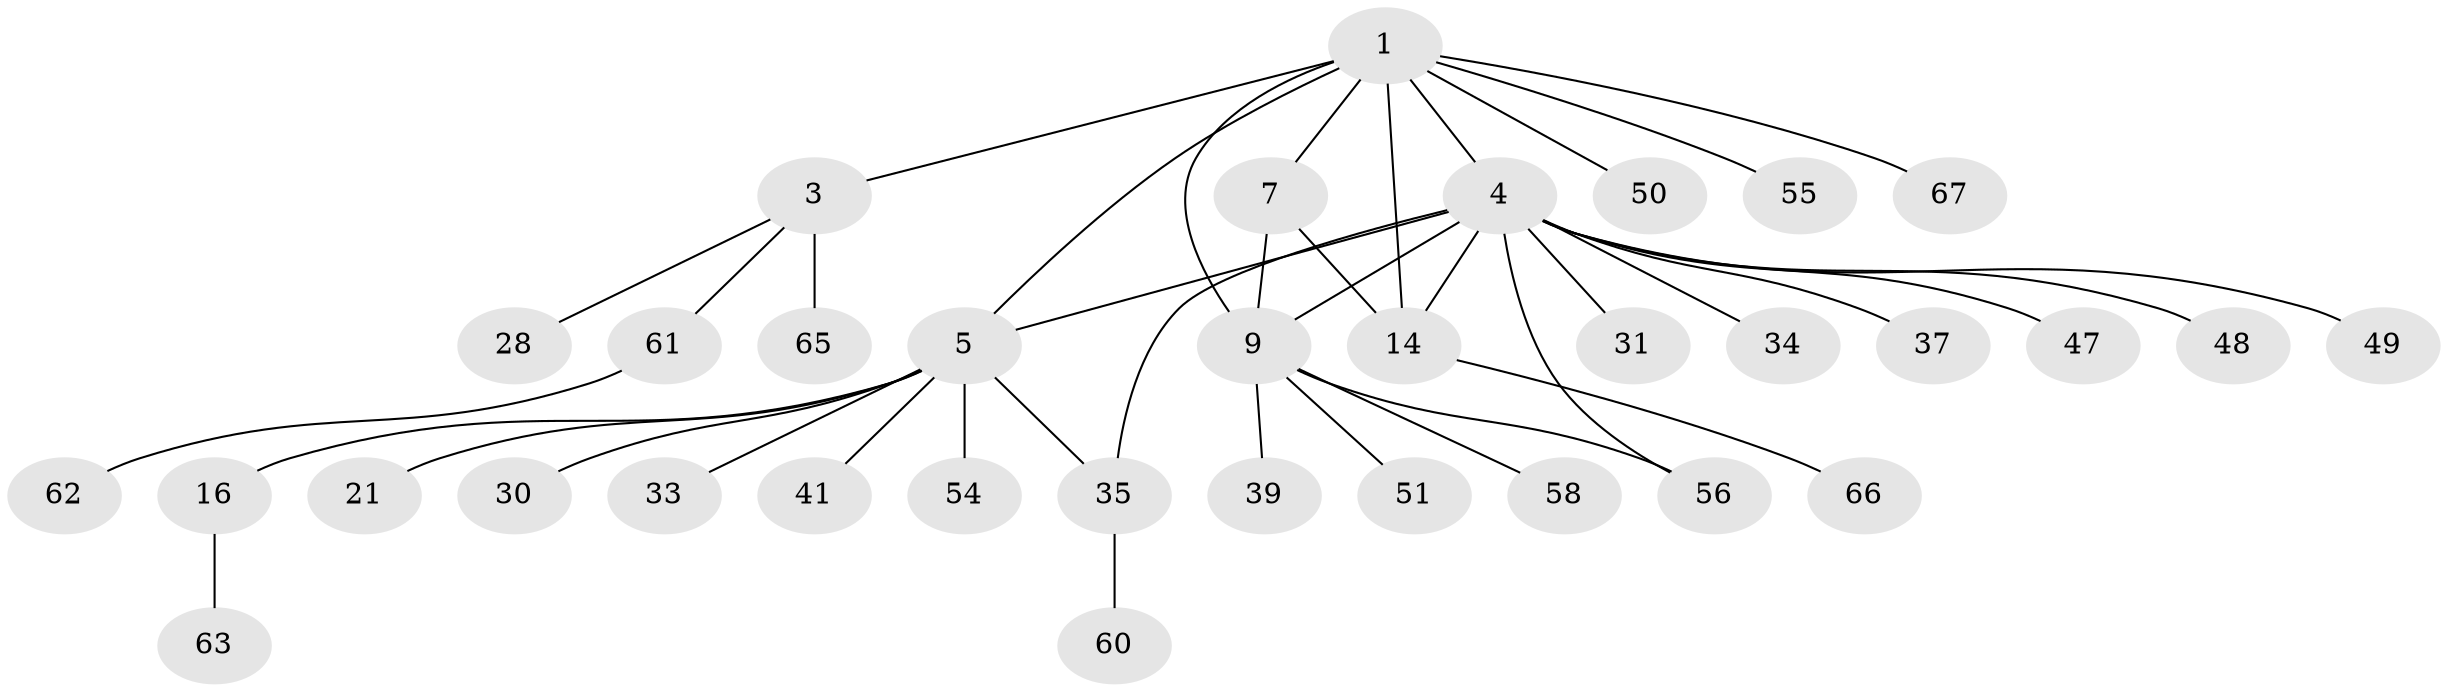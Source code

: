 // original degree distribution, {4: 0.014492753623188406, 5: 0.057971014492753624, 10: 0.043478260869565216, 8: 0.014492753623188406, 3: 0.11594202898550725, 9: 0.014492753623188406, 7: 0.014492753623188406, 2: 0.14492753623188406, 1: 0.5797101449275363}
// Generated by graph-tools (version 1.1) at 2025/19/03/04/25 18:19:36]
// undirected, 34 vertices, 40 edges
graph export_dot {
graph [start="1"]
  node [color=gray90,style=filled];
  1 [super="+2+10"];
  3 [super="+19+38+26+23+20+29+25"];
  4 [super="+13"];
  5 [super="+6"];
  7 [super="+42+8"];
  9 [super="+17+69+44"];
  14 [super="+53+15"];
  16 [super="+57"];
  21;
  28;
  30 [super="+64"];
  31;
  33;
  34;
  35 [super="+52"];
  37;
  39 [super="+40"];
  41 [super="+43"];
  47;
  48;
  49;
  50;
  51;
  54;
  55;
  56;
  58;
  60;
  61;
  62;
  63;
  65;
  66;
  67;
  1 -- 3 [weight=2];
  1 -- 9;
  1 -- 67;
  1 -- 5;
  1 -- 14 [weight=2];
  1 -- 50;
  1 -- 4;
  1 -- 55;
  1 -- 7;
  3 -- 61;
  3 -- 28;
  3 -- 65;
  4 -- 5 [weight=2];
  4 -- 9;
  4 -- 31;
  4 -- 37;
  4 -- 56;
  4 -- 48;
  4 -- 49;
  4 -- 34;
  4 -- 35;
  4 -- 14 [weight=2];
  4 -- 47;
  5 -- 33;
  5 -- 41;
  5 -- 16;
  5 -- 21;
  5 -- 54;
  5 -- 30;
  5 -- 35;
  7 -- 9 [weight=2];
  7 -- 14;
  9 -- 56;
  9 -- 58;
  9 -- 51;
  9 -- 39;
  14 -- 66;
  16 -- 63;
  35 -- 60;
  61 -- 62;
}
